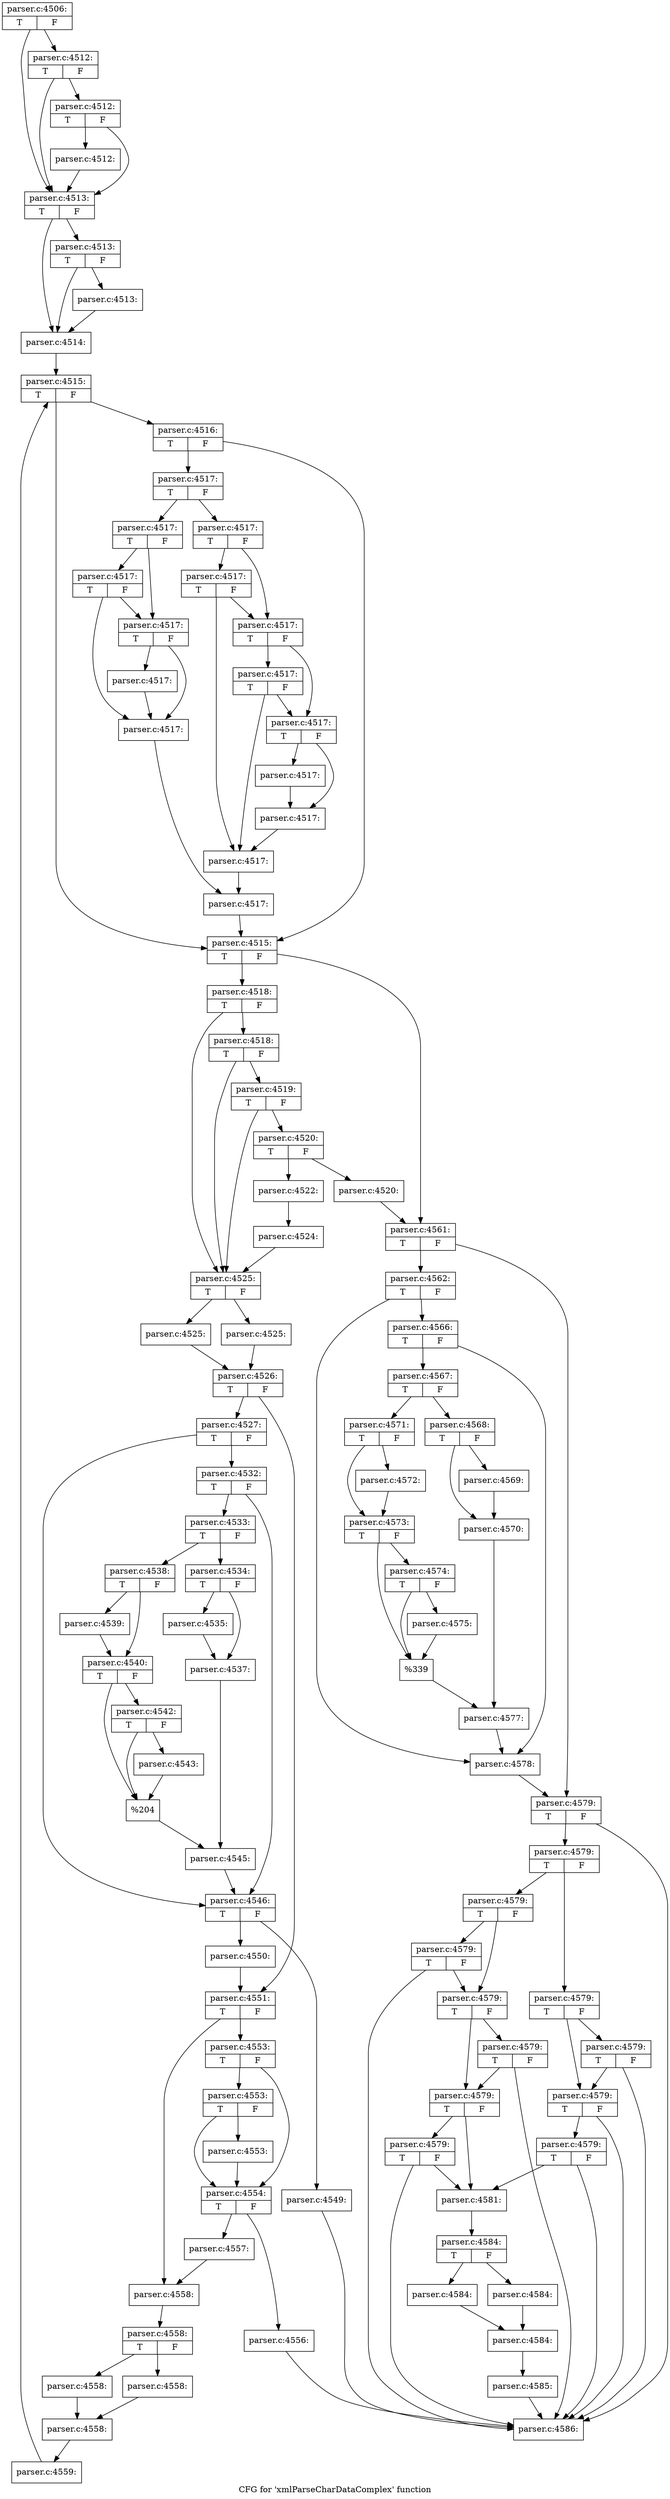 digraph "CFG for 'xmlParseCharDataComplex' function" {
	label="CFG for 'xmlParseCharDataComplex' function";

	Node0x55d73bc0ccb0 [shape=record,label="{parser.c:4506:|{<s0>T|<s1>F}}"];
	Node0x55d73bc0ccb0 -> Node0x55d73bc0f800;
	Node0x55d73bc0ccb0 -> Node0x55d73bc0f730;
	Node0x55d73bc0f800 [shape=record,label="{parser.c:4512:|{<s0>T|<s1>F}}"];
	Node0x55d73bc0f800 -> Node0x55d73bc0f780;
	Node0x55d73bc0f800 -> Node0x55d73bc0f730;
	Node0x55d73bc0f780 [shape=record,label="{parser.c:4512:|{<s0>T|<s1>F}}"];
	Node0x55d73bc0f780 -> Node0x55d73bc0f6e0;
	Node0x55d73bc0f780 -> Node0x55d73bc0f730;
	Node0x55d73bc0f6e0 [shape=record,label="{parser.c:4512:}"];
	Node0x55d73bc0f6e0 -> Node0x55d73bc0f730;
	Node0x55d73bc0f730 [shape=record,label="{parser.c:4513:|{<s0>T|<s1>F}}"];
	Node0x55d73bc0f730 -> Node0x55d73bc10900;
	Node0x55d73bc0f730 -> Node0x55d73bc108b0;
	Node0x55d73bc10900 [shape=record,label="{parser.c:4513:|{<s0>T|<s1>F}}"];
	Node0x55d73bc10900 -> Node0x55d73bc10860;
	Node0x55d73bc10900 -> Node0x55d73bc108b0;
	Node0x55d73bc10860 [shape=record,label="{parser.c:4513:}"];
	Node0x55d73bc10860 -> Node0x55d73bc108b0;
	Node0x55d73bc108b0 [shape=record,label="{parser.c:4514:}"];
	Node0x55d73bc108b0 -> Node0x55d73bc11690;
	Node0x55d73bc11690 [shape=record,label="{parser.c:4515:|{<s0>T|<s1>F}}"];
	Node0x55d73bc11690 -> Node0x55d73bc119d0;
	Node0x55d73bc11690 -> Node0x55d73bc11930;
	Node0x55d73bc119d0 [shape=record,label="{parser.c:4516:|{<s0>T|<s1>F}}"];
	Node0x55d73bc119d0 -> Node0x55d73bc11980;
	Node0x55d73bc119d0 -> Node0x55d73bc11930;
	Node0x55d73bc11980 [shape=record,label="{parser.c:4517:|{<s0>T|<s1>F}}"];
	Node0x55d73bc11980 -> Node0x55d73bc11e60;
	Node0x55d73bc11980 -> Node0x55d73bc11eb0;
	Node0x55d73bc11e60 [shape=record,label="{parser.c:4517:|{<s0>T|<s1>F}}"];
	Node0x55d73bc11e60 -> Node0x55d73bc12210;
	Node0x55d73bc11e60 -> Node0x55d73bc121c0;
	Node0x55d73bc12210 [shape=record,label="{parser.c:4517:|{<s0>T|<s1>F}}"];
	Node0x55d73bc12210 -> Node0x55d73bc12120;
	Node0x55d73bc12210 -> Node0x55d73bc121c0;
	Node0x55d73bc121c0 [shape=record,label="{parser.c:4517:|{<s0>T|<s1>F}}"];
	Node0x55d73bc121c0 -> Node0x55d73bc12120;
	Node0x55d73bc121c0 -> Node0x55d73bc12170;
	Node0x55d73bc12170 [shape=record,label="{parser.c:4517:}"];
	Node0x55d73bc12170 -> Node0x55d73bc12120;
	Node0x55d73bc12120 [shape=record,label="{parser.c:4517:}"];
	Node0x55d73bc12120 -> Node0x55d73bc11f00;
	Node0x55d73bc11eb0 [shape=record,label="{parser.c:4517:|{<s0>T|<s1>F}}"];
	Node0x55d73bc11eb0 -> Node0x55d73bc129a0;
	Node0x55d73bc11eb0 -> Node0x55d73bc12950;
	Node0x55d73bc129a0 [shape=record,label="{parser.c:4517:|{<s0>T|<s1>F}}"];
	Node0x55d73bc129a0 -> Node0x55d73bc126b0;
	Node0x55d73bc129a0 -> Node0x55d73bc12950;
	Node0x55d73bc12950 [shape=record,label="{parser.c:4517:|{<s0>T|<s1>F}}"];
	Node0x55d73bc12950 -> Node0x55d73bc12d30;
	Node0x55d73bc12950 -> Node0x55d73bc12900;
	Node0x55d73bc12d30 [shape=record,label="{parser.c:4517:|{<s0>T|<s1>F}}"];
	Node0x55d73bc12d30 -> Node0x55d73bc126b0;
	Node0x55d73bc12d30 -> Node0x55d73bc12900;
	Node0x55d73bc12900 [shape=record,label="{parser.c:4517:|{<s0>T|<s1>F}}"];
	Node0x55d73bc12900 -> Node0x55d73bc13100;
	Node0x55d73bc12900 -> Node0x55d73bc130b0;
	Node0x55d73bc13100 [shape=record,label="{parser.c:4517:}"];
	Node0x55d73bc13100 -> Node0x55d73bc130b0;
	Node0x55d73bc130b0 [shape=record,label="{parser.c:4517:}"];
	Node0x55d73bc130b0 -> Node0x55d73bc126b0;
	Node0x55d73bc126b0 [shape=record,label="{parser.c:4517:}"];
	Node0x55d73bc126b0 -> Node0x55d73bc11f00;
	Node0x55d73bc11f00 [shape=record,label="{parser.c:4517:}"];
	Node0x55d73bc11f00 -> Node0x55d73bc11930;
	Node0x55d73bc11930 [shape=record,label="{parser.c:4515:|{<s0>T|<s1>F}}"];
	Node0x55d73bc11930 -> Node0x55d73bc11db0;
	Node0x55d73bc11930 -> Node0x55d73bc118b0;
	Node0x55d73bc11db0 [shape=record,label="{parser.c:4518:|{<s0>T|<s1>F}}"];
	Node0x55d73bc11db0 -> Node0x55d73bc13b10;
	Node0x55d73bc11db0 -> Node0x55d73bc13a40;
	Node0x55d73bc13b10 [shape=record,label="{parser.c:4518:|{<s0>T|<s1>F}}"];
	Node0x55d73bc13b10 -> Node0x55d73bc13a90;
	Node0x55d73bc13b10 -> Node0x55d73bc13a40;
	Node0x55d73bc13a90 [shape=record,label="{parser.c:4519:|{<s0>T|<s1>F}}"];
	Node0x55d73bc13a90 -> Node0x55d73bc139f0;
	Node0x55d73bc13a90 -> Node0x55d73bc13a40;
	Node0x55d73bc139f0 [shape=record,label="{parser.c:4520:|{<s0>T|<s1>F}}"];
	Node0x55d73bc139f0 -> Node0x55d73bc14940;
	Node0x55d73bc139f0 -> Node0x55d73bc149e0;
	Node0x55d73bc14940 [shape=record,label="{parser.c:4520:}"];
	Node0x55d73bc14940 -> Node0x55d73bc118b0;
	Node0x55d73bc149e0 [shape=record,label="{parser.c:4522:}"];
	Node0x55d73bc149e0 -> Node0x55d73bc14990;
	Node0x55d73bc14990 [shape=record,label="{parser.c:4524:}"];
	Node0x55d73bc14990 -> Node0x55d73bc13a40;
	Node0x55d73bc13a40 [shape=record,label="{parser.c:4525:|{<s0>T|<s1>F}}"];
	Node0x55d73bc13a40 -> Node0x55d73bc150a0;
	Node0x55d73bc13a40 -> Node0x55d73bc15140;
	Node0x55d73bc150a0 [shape=record,label="{parser.c:4525:}"];
	Node0x55d73bc150a0 -> Node0x55d73bc150f0;
	Node0x55d73bc15140 [shape=record,label="{parser.c:4525:}"];
	Node0x55d73bc15140 -> Node0x55d73bc150f0;
	Node0x55d73bc150f0 [shape=record,label="{parser.c:4526:|{<s0>T|<s1>F}}"];
	Node0x55d73bc150f0 -> Node0x55d73bc15bf0;
	Node0x55d73bc150f0 -> Node0x55d73bc15c40;
	Node0x55d73bc15bf0 [shape=record,label="{parser.c:4527:|{<s0>T|<s1>F}}"];
	Node0x55d73bc15bf0 -> Node0x55d73bc162e0;
	Node0x55d73bc15bf0 -> Node0x55d73bc16290;
	Node0x55d73bc162e0 [shape=record,label="{parser.c:4532:|{<s0>T|<s1>F}}"];
	Node0x55d73bc162e0 -> Node0x55d73bc16290;
	Node0x55d73bc162e0 -> Node0x55d73bc16240;
	Node0x55d73bc16240 [shape=record,label="{parser.c:4533:|{<s0>T|<s1>F}}"];
	Node0x55d73bc16240 -> Node0x55d73bc16a70;
	Node0x55d73bc16240 -> Node0x55d73bc16b10;
	Node0x55d73bc16a70 [shape=record,label="{parser.c:4534:|{<s0>T|<s1>F}}"];
	Node0x55d73bc16a70 -> Node0x55d73bc16fd0;
	Node0x55d73bc16a70 -> Node0x55d73bc17020;
	Node0x55d73bc16fd0 [shape=record,label="{parser.c:4535:}"];
	Node0x55d73bc16fd0 -> Node0x55d73bc17020;
	Node0x55d73bc17020 [shape=record,label="{parser.c:4537:}"];
	Node0x55d73bc17020 -> Node0x55d73bc16ac0;
	Node0x55d73bc16b10 [shape=record,label="{parser.c:4538:|{<s0>T|<s1>F}}"];
	Node0x55d73bc16b10 -> Node0x55d73bc17e00;
	Node0x55d73bc16b10 -> Node0x55d73bc17e50;
	Node0x55d73bc17e00 [shape=record,label="{parser.c:4539:}"];
	Node0x55d73bc17e00 -> Node0x55d73bc17e50;
	Node0x55d73bc17e50 [shape=record,label="{parser.c:4540:|{<s0>T|<s1>F}}"];
	Node0x55d73bc17e50 -> Node0x55d73bc18ba0;
	Node0x55d73bc17e50 -> Node0x55d73bc18b50;
	Node0x55d73bc18ba0 [shape=record,label="{parser.c:4542:|{<s0>T|<s1>F}}"];
	Node0x55d73bc18ba0 -> Node0x55d73bc18b00;
	Node0x55d73bc18ba0 -> Node0x55d73bc18b50;
	Node0x55d73bc18b00 [shape=record,label="{parser.c:4543:}"];
	Node0x55d73bc18b00 -> Node0x55d73bc18b50;
	Node0x55d73bc18b50 [shape=record,label="{%204}"];
	Node0x55d73bc18b50 -> Node0x55d73bc16ac0;
	Node0x55d73bc16ac0 [shape=record,label="{parser.c:4545:}"];
	Node0x55d73bc16ac0 -> Node0x55d73bc16290;
	Node0x55d73bc16290 [shape=record,label="{parser.c:4546:|{<s0>T|<s1>F}}"];
	Node0x55d73bc16290 -> Node0x55d73bc19ee0;
	Node0x55d73bc16290 -> Node0x55d73bc19f30;
	Node0x55d73bc19ee0 [shape=record,label="{parser.c:4549:}"];
	Node0x55d73bc19ee0 -> Node0x55d73bc21b00;
	Node0x55d73bc19f30 [shape=record,label="{parser.c:4550:}"];
	Node0x55d73bc19f30 -> Node0x55d73bc15c40;
	Node0x55d73bc15c40 [shape=record,label="{parser.c:4551:|{<s0>T|<s1>F}}"];
	Node0x55d73bc15c40 -> Node0x55d73bc1a6c0;
	Node0x55d73bc15c40 -> Node0x55d73bc1a710;
	Node0x55d73bc1a6c0 [shape=record,label="{parser.c:4553:|{<s0>T|<s1>F}}"];
	Node0x55d73bc1a6c0 -> Node0x55d73bc1ab40;
	Node0x55d73bc1a6c0 -> Node0x55d73bc1aaf0;
	Node0x55d73bc1ab40 [shape=record,label="{parser.c:4553:|{<s0>T|<s1>F}}"];
	Node0x55d73bc1ab40 -> Node0x55d73bc1aaa0;
	Node0x55d73bc1ab40 -> Node0x55d73bc1aaf0;
	Node0x55d73bc1aaa0 [shape=record,label="{parser.c:4553:}"];
	Node0x55d73bc1aaa0 -> Node0x55d73bc1aaf0;
	Node0x55d73bc1aaf0 [shape=record,label="{parser.c:4554:|{<s0>T|<s1>F}}"];
	Node0x55d73bc1aaf0 -> Node0x55d73bc1b7e0;
	Node0x55d73bc1aaf0 -> Node0x55d73bc1b830;
	Node0x55d73bc1b7e0 [shape=record,label="{parser.c:4556:}"];
	Node0x55d73bc1b7e0 -> Node0x55d73bc21b00;
	Node0x55d73bc1b830 [shape=record,label="{parser.c:4557:}"];
	Node0x55d73bc1b830 -> Node0x55d73bc1a710;
	Node0x55d73bc1a710 [shape=record,label="{parser.c:4558:}"];
	Node0x55d73bc1a710 -> Node0x55d73bc1be30;
	Node0x55d73bc1be30 [shape=record,label="{parser.c:4558:|{<s0>T|<s1>F}}"];
	Node0x55d73bc1be30 -> Node0x55d73bc1c0d0;
	Node0x55d73bc1be30 -> Node0x55d73bc1c170;
	Node0x55d73bc1c0d0 [shape=record,label="{parser.c:4558:}"];
	Node0x55d73bc1c0d0 -> Node0x55d73bc1c120;
	Node0x55d73bc1c170 [shape=record,label="{parser.c:4558:}"];
	Node0x55d73bc1c170 -> Node0x55d73bc1c120;
	Node0x55d73bc1c120 [shape=record,label="{parser.c:4558:}"];
	Node0x55d73bc1c120 -> Node0x55d73bc1bd90;
	Node0x55d73bc1bd90 [shape=record,label="{parser.c:4559:}"];
	Node0x55d73bc1bd90 -> Node0x55d73bc11690;
	Node0x55d73bc118b0 [shape=record,label="{parser.c:4561:|{<s0>T|<s1>F}}"];
	Node0x55d73bc118b0 -> Node0x55d73bc1bde0;
	Node0x55d73bc118b0 -> Node0x55d73bc1d760;
	Node0x55d73bc1bde0 [shape=record,label="{parser.c:4562:|{<s0>T|<s1>F}}"];
	Node0x55d73bc1bde0 -> Node0x55d73bc1de00;
	Node0x55d73bc1bde0 -> Node0x55d73bc1ddb0;
	Node0x55d73bc1de00 [shape=record,label="{parser.c:4566:|{<s0>T|<s1>F}}"];
	Node0x55d73bc1de00 -> Node0x55d73bc1ddb0;
	Node0x55d73bc1de00 -> Node0x55d73bc1dd60;
	Node0x55d73bc1dd60 [shape=record,label="{parser.c:4567:|{<s0>T|<s1>F}}"];
	Node0x55d73bc1dd60 -> Node0x55d73bc1e590;
	Node0x55d73bc1dd60 -> Node0x55d73bc1e630;
	Node0x55d73bc1e590 [shape=record,label="{parser.c:4568:|{<s0>T|<s1>F}}"];
	Node0x55d73bc1e590 -> Node0x55d73bc1ebc0;
	Node0x55d73bc1e590 -> Node0x55d73bc1ec10;
	Node0x55d73bc1ebc0 [shape=record,label="{parser.c:4569:}"];
	Node0x55d73bc1ebc0 -> Node0x55d73bc1ec10;
	Node0x55d73bc1ec10 [shape=record,label="{parser.c:4570:}"];
	Node0x55d73bc1ec10 -> Node0x55d73bc1e5e0;
	Node0x55d73bc1e630 [shape=record,label="{parser.c:4571:|{<s0>T|<s1>F}}"];
	Node0x55d73bc1e630 -> Node0x55d73bc1f9f0;
	Node0x55d73bc1e630 -> Node0x55d73bc1fa40;
	Node0x55d73bc1f9f0 [shape=record,label="{parser.c:4572:}"];
	Node0x55d73bc1f9f0 -> Node0x55d73bc1fa40;
	Node0x55d73bc1fa40 [shape=record,label="{parser.c:4573:|{<s0>T|<s1>F}}"];
	Node0x55d73bc1fa40 -> Node0x55d73bc20790;
	Node0x55d73bc1fa40 -> Node0x55d73bc20740;
	Node0x55d73bc20790 [shape=record,label="{parser.c:4574:|{<s0>T|<s1>F}}"];
	Node0x55d73bc20790 -> Node0x55d73bc206f0;
	Node0x55d73bc20790 -> Node0x55d73bc20740;
	Node0x55d73bc206f0 [shape=record,label="{parser.c:4575:}"];
	Node0x55d73bc206f0 -> Node0x55d73bc20740;
	Node0x55d73bc20740 [shape=record,label="{%339}"];
	Node0x55d73bc20740 -> Node0x55d73bc1e5e0;
	Node0x55d73bc1e5e0 [shape=record,label="{parser.c:4577:}"];
	Node0x55d73bc1e5e0 -> Node0x55d73bc1ddb0;
	Node0x55d73bc1ddb0 [shape=record,label="{parser.c:4578:}"];
	Node0x55d73bc1ddb0 -> Node0x55d73bc1d760;
	Node0x55d73bc1d760 [shape=record,label="{parser.c:4579:|{<s0>T|<s1>F}}"];
	Node0x55d73bc1d760 -> Node0x55d73bc21b50;
	Node0x55d73bc1d760 -> Node0x55d73bc21b00;
	Node0x55d73bc21b50 [shape=record,label="{parser.c:4579:|{<s0>T|<s1>F}}"];
	Node0x55d73bc21b50 -> Node0x55d73bc21e30;
	Node0x55d73bc21b50 -> Node0x55d73bc21e80;
	Node0x55d73bc21e30 [shape=record,label="{parser.c:4579:|{<s0>T|<s1>F}}"];
	Node0x55d73bc21e30 -> Node0x55d73bc22110;
	Node0x55d73bc21e30 -> Node0x55d73bc220c0;
	Node0x55d73bc22110 [shape=record,label="{parser.c:4579:|{<s0>T|<s1>F}}"];
	Node0x55d73bc22110 -> Node0x55d73bc21b00;
	Node0x55d73bc22110 -> Node0x55d73bc220c0;
	Node0x55d73bc220c0 [shape=record,label="{parser.c:4579:|{<s0>T|<s1>F}}"];
	Node0x55d73bc220c0 -> Node0x55d73bc21b00;
	Node0x55d73bc220c0 -> Node0x55d73bc22070;
	Node0x55d73bc22070 [shape=record,label="{parser.c:4579:|{<s0>T|<s1>F}}"];
	Node0x55d73bc22070 -> Node0x55d73bc21b00;
	Node0x55d73bc22070 -> Node0x55d73bc21ab0;
	Node0x55d73bc21e80 [shape=record,label="{parser.c:4579:|{<s0>T|<s1>F}}"];
	Node0x55d73bc21e80 -> Node0x55d73bc227c0;
	Node0x55d73bc21e80 -> Node0x55d73bc22770;
	Node0x55d73bc227c0 [shape=record,label="{parser.c:4579:|{<s0>T|<s1>F}}"];
	Node0x55d73bc227c0 -> Node0x55d73bc21b00;
	Node0x55d73bc227c0 -> Node0x55d73bc22770;
	Node0x55d73bc22770 [shape=record,label="{parser.c:4579:|{<s0>T|<s1>F}}"];
	Node0x55d73bc22770 -> Node0x55d73bc22af0;
	Node0x55d73bc22770 -> Node0x55d73bc22720;
	Node0x55d73bc22af0 [shape=record,label="{parser.c:4579:|{<s0>T|<s1>F}}"];
	Node0x55d73bc22af0 -> Node0x55d73bc21b00;
	Node0x55d73bc22af0 -> Node0x55d73bc22720;
	Node0x55d73bc22720 [shape=record,label="{parser.c:4579:|{<s0>T|<s1>F}}"];
	Node0x55d73bc22720 -> Node0x55d73bc22e20;
	Node0x55d73bc22720 -> Node0x55d73bc21ab0;
	Node0x55d73bc22e20 [shape=record,label="{parser.c:4579:|{<s0>T|<s1>F}}"];
	Node0x55d73bc22e20 -> Node0x55d73bc21b00;
	Node0x55d73bc22e20 -> Node0x55d73bc21ab0;
	Node0x55d73bc21ab0 [shape=record,label="{parser.c:4581:}"];
	Node0x55d73bc21ab0 -> Node0x55d73bc23660;
	Node0x55d73bc23660 [shape=record,label="{parser.c:4584:|{<s0>T|<s1>F}}"];
	Node0x55d73bc23660 -> Node0x55d73bc23900;
	Node0x55d73bc23660 -> Node0x55d73bc239a0;
	Node0x55d73bc23900 [shape=record,label="{parser.c:4584:}"];
	Node0x55d73bc23900 -> Node0x55d73bc23950;
	Node0x55d73bc239a0 [shape=record,label="{parser.c:4584:}"];
	Node0x55d73bc239a0 -> Node0x55d73bc23950;
	Node0x55d73bc23950 [shape=record,label="{parser.c:4584:}"];
	Node0x55d73bc23950 -> Node0x55d73bc235c0;
	Node0x55d73bc235c0 [shape=record,label="{parser.c:4585:}"];
	Node0x55d73bc235c0 -> Node0x55d73bc21b00;
	Node0x55d73bc21b00 [shape=record,label="{parser.c:4586:}"];
}
